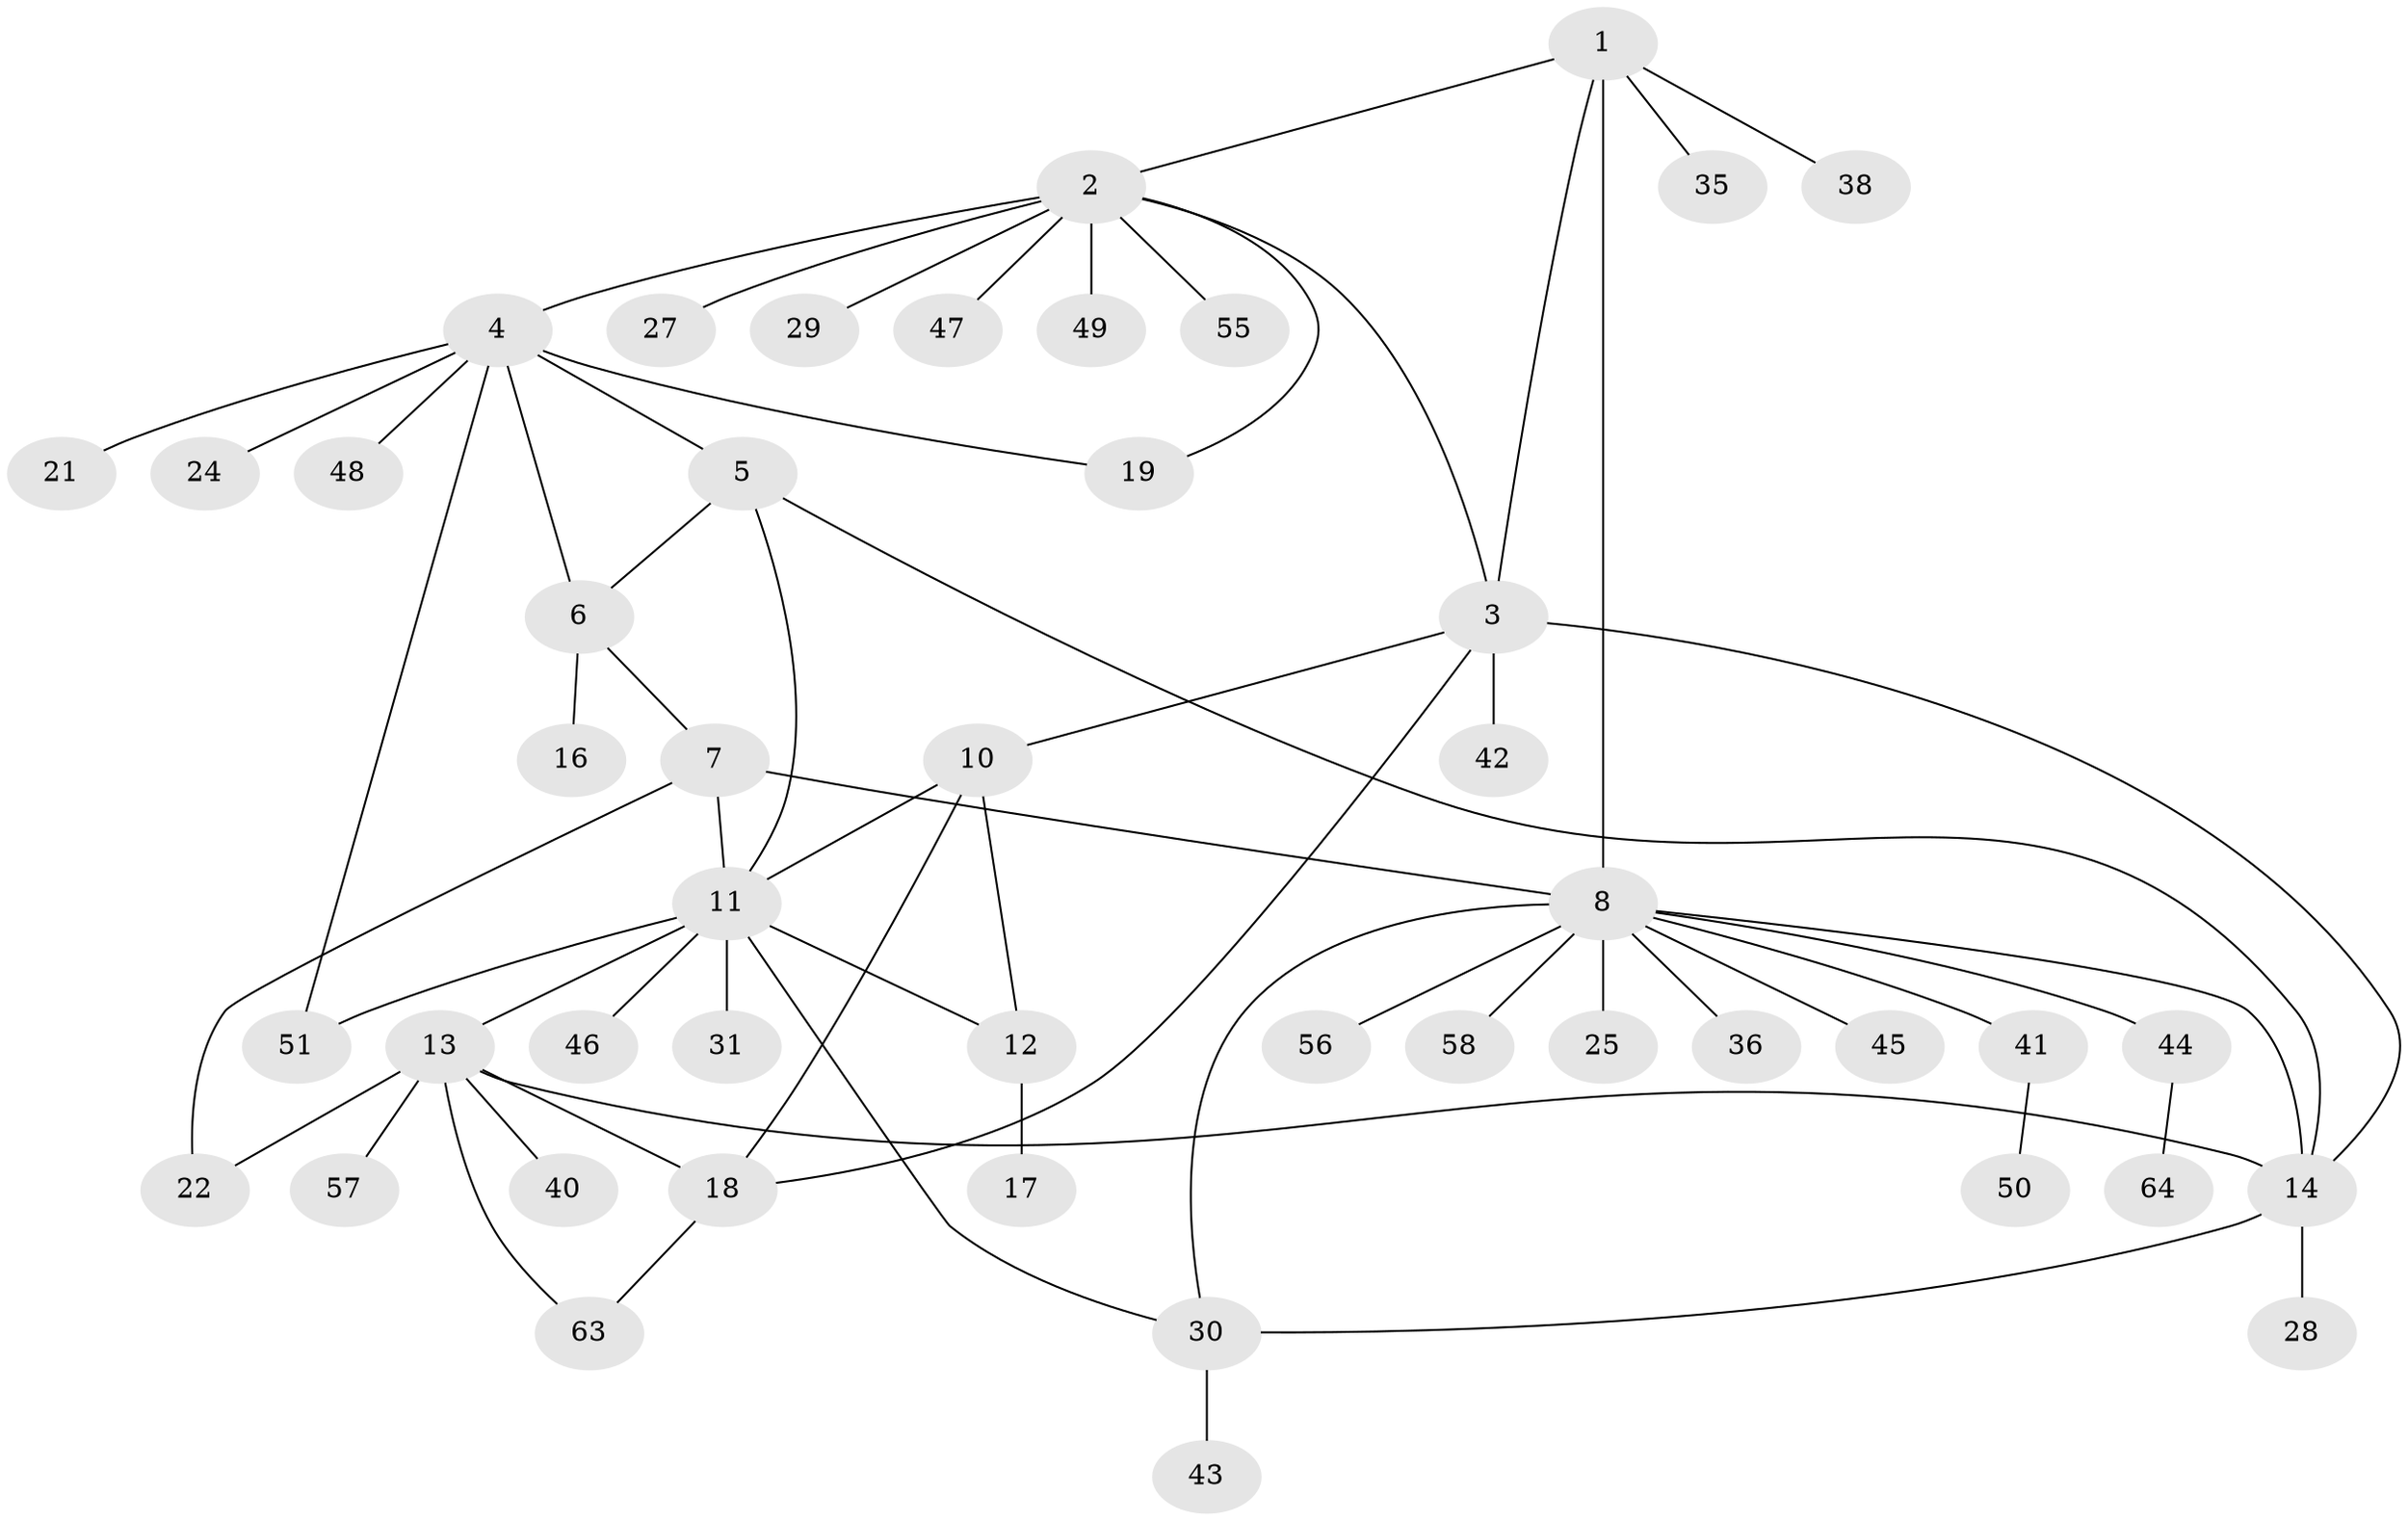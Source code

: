// original degree distribution, {5: 0.078125, 9: 0.046875, 7: 0.046875, 6: 0.015625, 4: 0.046875, 8: 0.015625, 1: 0.515625, 2: 0.203125, 3: 0.03125}
// Generated by graph-tools (version 1.1) at 2025/42/03/06/25 10:42:10]
// undirected, 47 vertices, 63 edges
graph export_dot {
graph [start="1"]
  node [color=gray90,style=filled];
  1;
  2 [super="+37"];
  3 [super="+61"];
  4 [super="+39"];
  5 [super="+33"];
  6 [super="+32"];
  7 [super="+59"];
  8 [super="+9"];
  10;
  11 [super="+53"];
  12 [super="+23"];
  13 [super="+15"];
  14 [super="+26"];
  16;
  17;
  18 [super="+20"];
  19;
  21;
  22;
  24;
  25;
  27 [super="+62"];
  28;
  29;
  30 [super="+34"];
  31;
  35 [super="+54"];
  36;
  38;
  40;
  41;
  42;
  43;
  44 [super="+52"];
  45;
  46;
  47;
  48;
  49;
  50 [super="+60"];
  51;
  55;
  56;
  57;
  58;
  63;
  64;
  1 -- 2;
  1 -- 3;
  1 -- 35;
  1 -- 38;
  1 -- 8;
  2 -- 3;
  2 -- 4;
  2 -- 19;
  2 -- 27;
  2 -- 29;
  2 -- 47;
  2 -- 55;
  2 -- 49;
  3 -- 10;
  3 -- 14;
  3 -- 18;
  3 -- 42;
  4 -- 5;
  4 -- 6;
  4 -- 19;
  4 -- 21;
  4 -- 24;
  4 -- 48;
  4 -- 51;
  5 -- 6;
  5 -- 11;
  5 -- 14;
  6 -- 7;
  6 -- 16;
  7 -- 8 [weight=2];
  7 -- 11;
  7 -- 22;
  8 -- 25;
  8 -- 30;
  8 -- 41;
  8 -- 44;
  8 -- 45;
  8 -- 58;
  8 -- 36;
  8 -- 56;
  8 -- 14;
  10 -- 11;
  10 -- 12;
  10 -- 18;
  11 -- 12;
  11 -- 31;
  11 -- 46;
  11 -- 51;
  11 -- 30;
  11 -- 13;
  12 -- 17;
  13 -- 14 [weight=2];
  13 -- 22;
  13 -- 63;
  13 -- 40;
  13 -- 57;
  13 -- 18;
  14 -- 28;
  14 -- 30;
  18 -- 63;
  30 -- 43;
  41 -- 50;
  44 -- 64;
}

